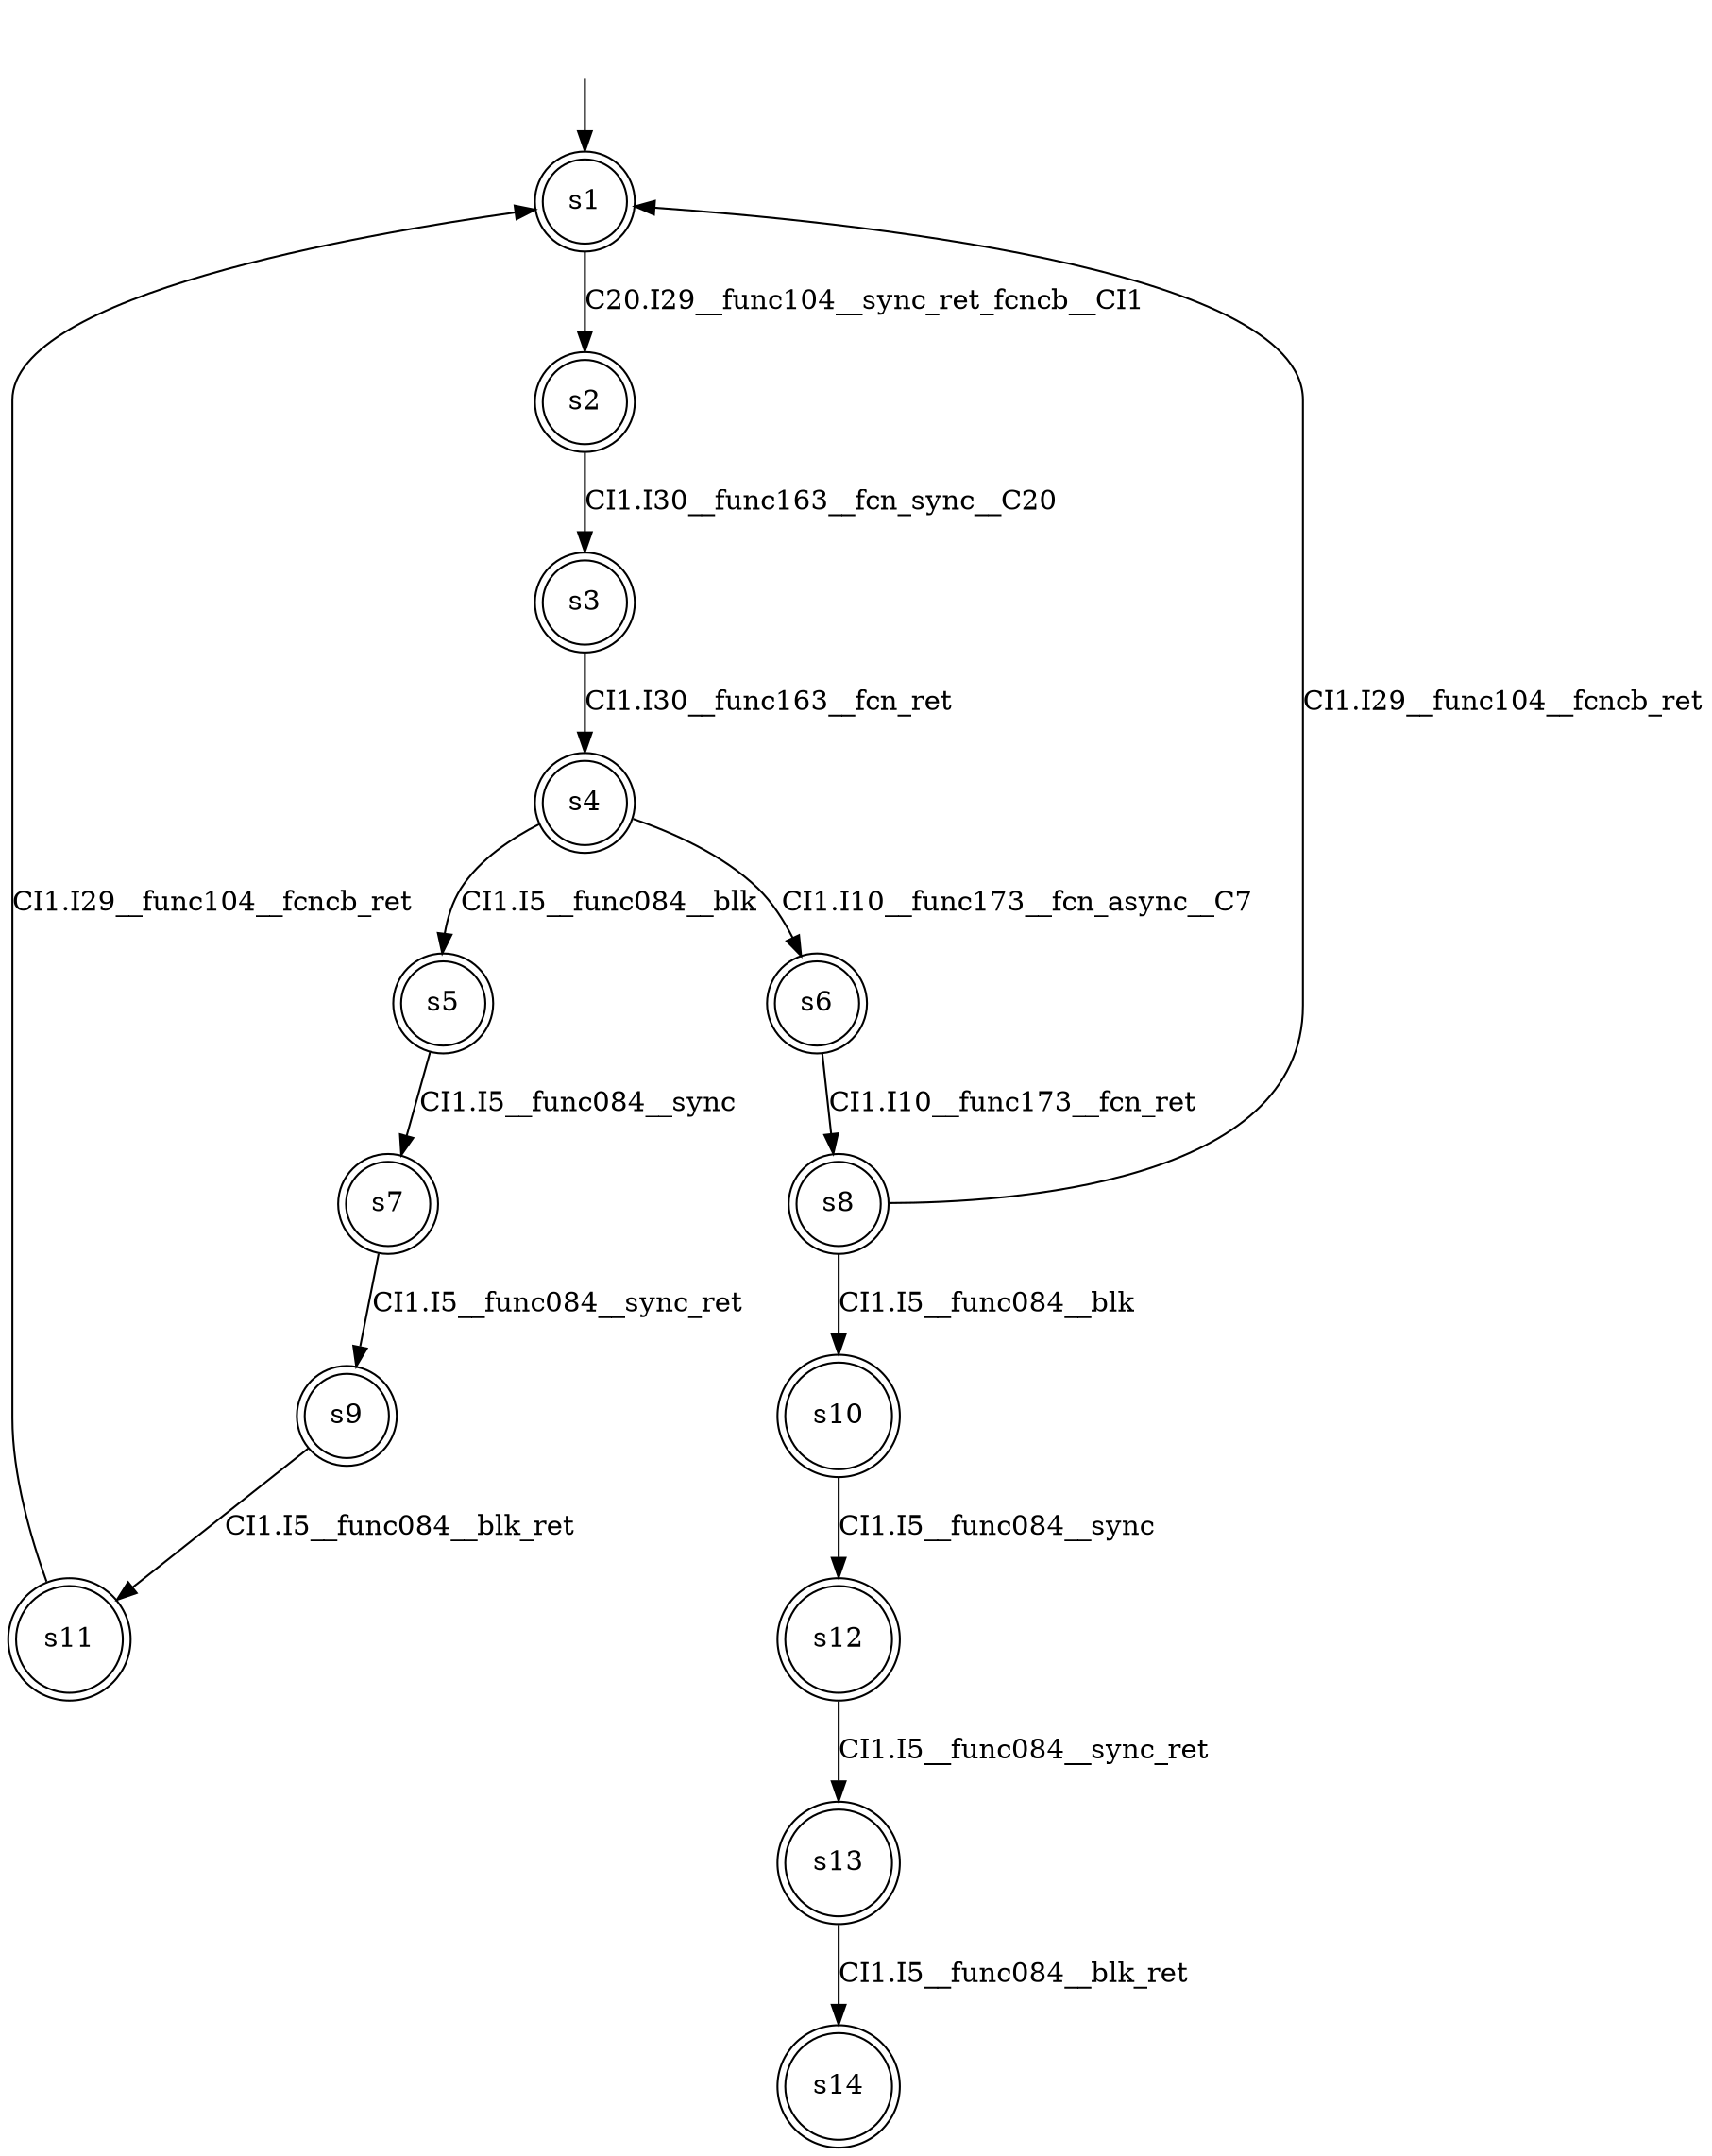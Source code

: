 digraph automaton {
	1 [label=<s1> shape="doublecircle"];
	2 [label=<s2> shape="doublecircle"];
	3 [label=<s3> shape="doublecircle"];
	4 [label=<s4> shape="doublecircle"];
	5 [label=<s5> shape="doublecircle"];
	6 [label=<s6> shape="doublecircle"];
	7 [label=<s7> shape="doublecircle"];
	8 [label=<s8> shape="doublecircle"];
	9 [label=<s9> shape="doublecircle"];
	10 [label=<s10> shape="doublecircle"];
	11 [label=<s11> shape="doublecircle"];
	12 [label=<s12> shape="doublecircle"];
	13 [label=<s13> shape="doublecircle"];
	14 [label=<s14> shape="doublecircle"];
	__init1 [label=<> shape="none"];
	__init1 -> 1;
	1 -> 2 [label=<C20.I29__func104__sync_ret_fcncb__CI1> id="1-0-2"];
	2 -> 3 [label=<CI1.I30__func163__fcn_sync__C20> id="2-0-3"];
	3 -> 4 [label=<CI1.I30__func163__fcn_ret> id="3-0-4"];
	4 -> 5 [label=<CI1.I5__func084__blk> id="4-0-5"];
	4 -> 6 [label=<CI1.I10__func173__fcn_async__C7> id="4-1-6"];
	5 -> 7 [label=<CI1.I5__func084__sync> id="5-0-7"];
	6 -> 8 [label=<CI1.I10__func173__fcn_ret> id="6-0-8"];
	7 -> 9 [label=<CI1.I5__func084__sync_ret> id="7-0-9"];
	8 -> 10 [label=<CI1.I5__func084__blk> id="8-0-10"];
	8 -> 1 [label=<CI1.I29__func104__fcncb_ret> id="8-1-1"];
	9 -> 11 [label=<CI1.I5__func084__blk_ret> id="9-0-11"];
	10 -> 12 [label=<CI1.I5__func084__sync> id="10-0-12"];
	11 -> 1 [label=<CI1.I29__func104__fcncb_ret> id="11-0-1"];
	12 -> 13 [label=<CI1.I5__func084__sync_ret> id="12-0-13"];
	13 -> 14 [label=<CI1.I5__func084__blk_ret> id="13-0-14"];
}
